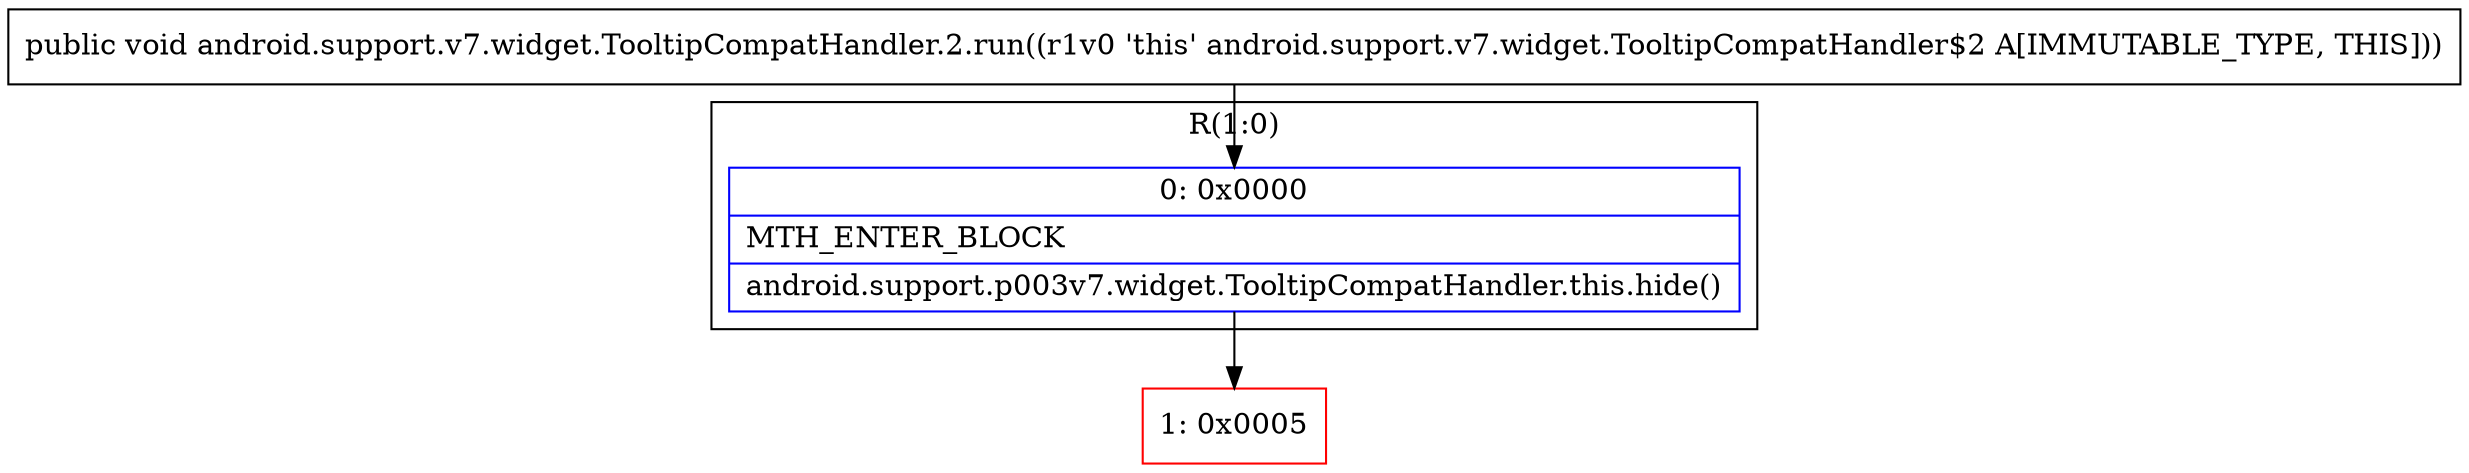digraph "CFG forandroid.support.v7.widget.TooltipCompatHandler.2.run()V" {
subgraph cluster_Region_1538725173 {
label = "R(1:0)";
node [shape=record,color=blue];
Node_0 [shape=record,label="{0\:\ 0x0000|MTH_ENTER_BLOCK\l|android.support.p003v7.widget.TooltipCompatHandler.this.hide()\l}"];
}
Node_1 [shape=record,color=red,label="{1\:\ 0x0005}"];
MethodNode[shape=record,label="{public void android.support.v7.widget.TooltipCompatHandler.2.run((r1v0 'this' android.support.v7.widget.TooltipCompatHandler$2 A[IMMUTABLE_TYPE, THIS])) }"];
MethodNode -> Node_0;
Node_0 -> Node_1;
}


